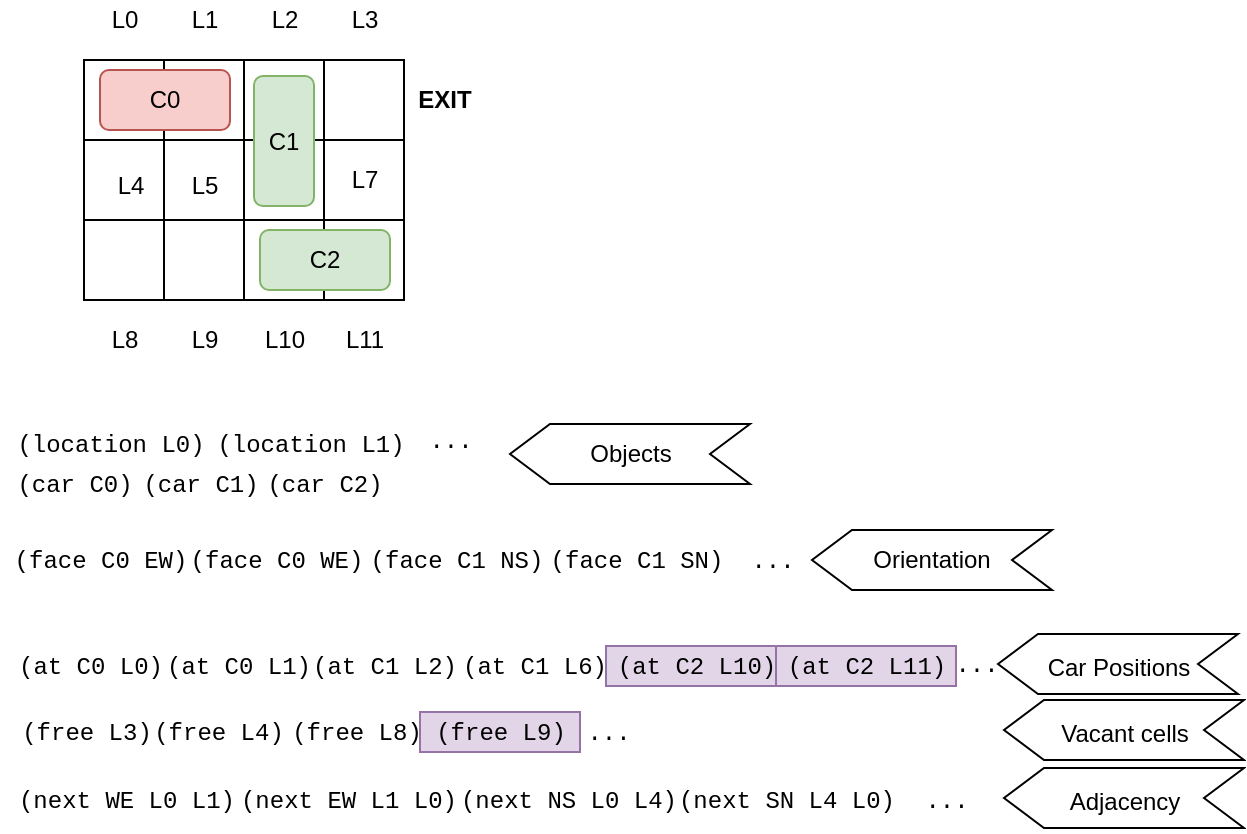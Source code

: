 <mxfile version="13.10.8" type="device"><diagram id="u6iFa4VkbVtkpxKUcLpj" name="Page-1"><mxGraphModel dx="1355" dy="776" grid="1" gridSize="10" guides="1" tooltips="1" connect="1" arrows="1" fold="1" page="1" pageScale="1" pageWidth="850" pageHeight="1100" math="0" shadow="0"><root><mxCell id="0"/><mxCell id="1" parent="0"/><mxCell id="R3teLAFTypIPHMvw_mxx-1" value="" style="whiteSpace=wrap;html=1;aspect=fixed;" vertex="1" parent="1"><mxGeometry x="282" y="260" width="40" height="40" as="geometry"/></mxCell><mxCell id="R3teLAFTypIPHMvw_mxx-2" value="" style="whiteSpace=wrap;html=1;aspect=fixed;" vertex="1" parent="1"><mxGeometry x="322" y="260" width="40" height="40" as="geometry"/></mxCell><mxCell id="R3teLAFTypIPHMvw_mxx-3" value="" style="whiteSpace=wrap;html=1;aspect=fixed;" vertex="1" parent="1"><mxGeometry x="362" y="260" width="40" height="40" as="geometry"/></mxCell><mxCell id="R3teLAFTypIPHMvw_mxx-4" value="" style="whiteSpace=wrap;html=1;aspect=fixed;" vertex="1" parent="1"><mxGeometry x="402" y="260" width="40" height="40" as="geometry"/></mxCell><mxCell id="R3teLAFTypIPHMvw_mxx-5" value="" style="whiteSpace=wrap;html=1;aspect=fixed;" vertex="1" parent="1"><mxGeometry x="282" y="300" width="40" height="40" as="geometry"/></mxCell><mxCell id="R3teLAFTypIPHMvw_mxx-6" value="" style="whiteSpace=wrap;html=1;aspect=fixed;" vertex="1" parent="1"><mxGeometry x="322" y="300" width="40" height="40" as="geometry"/></mxCell><mxCell id="R3teLAFTypIPHMvw_mxx-7" value="" style="whiteSpace=wrap;html=1;aspect=fixed;" vertex="1" parent="1"><mxGeometry x="362" y="300" width="40" height="40" as="geometry"/></mxCell><mxCell id="R3teLAFTypIPHMvw_mxx-8" value="" style="whiteSpace=wrap;html=1;aspect=fixed;" vertex="1" parent="1"><mxGeometry x="402" y="300" width="40" height="40" as="geometry"/></mxCell><mxCell id="R3teLAFTypIPHMvw_mxx-9" value="" style="whiteSpace=wrap;html=1;aspect=fixed;" vertex="1" parent="1"><mxGeometry x="282" y="340" width="40" height="40" as="geometry"/></mxCell><mxCell id="R3teLAFTypIPHMvw_mxx-10" value="" style="whiteSpace=wrap;html=1;aspect=fixed;" vertex="1" parent="1"><mxGeometry x="322" y="340" width="40" height="40" as="geometry"/></mxCell><mxCell id="R3teLAFTypIPHMvw_mxx-11" value="" style="whiteSpace=wrap;html=1;aspect=fixed;" vertex="1" parent="1"><mxGeometry x="362" y="340" width="40" height="40" as="geometry"/></mxCell><mxCell id="R3teLAFTypIPHMvw_mxx-12" value="" style="whiteSpace=wrap;html=1;aspect=fixed;" vertex="1" parent="1"><mxGeometry x="402" y="340" width="40" height="40" as="geometry"/></mxCell><mxCell id="R3teLAFTypIPHMvw_mxx-13" value="C0" style="rounded=1;whiteSpace=wrap;html=1;fillColor=#f8cecc;strokeColor=#b85450;" vertex="1" parent="1"><mxGeometry x="290" y="265" width="65" height="30" as="geometry"/></mxCell><mxCell id="R3teLAFTypIPHMvw_mxx-14" value="C1" style="rounded=1;whiteSpace=wrap;html=1;fillColor=#d5e8d4;strokeColor=#82b366;" vertex="1" parent="1"><mxGeometry x="367" y="268" width="30" height="65" as="geometry"/></mxCell><mxCell id="R3teLAFTypIPHMvw_mxx-15" value="EXIT" style="text;html=1;align=center;verticalAlign=middle;resizable=0;points=[];autosize=1;fontStyle=1" vertex="1" parent="1"><mxGeometry x="442" y="270" width="40" height="20" as="geometry"/></mxCell><mxCell id="R3teLAFTypIPHMvw_mxx-16" value="C2" style="rounded=1;whiteSpace=wrap;html=1;fillColor=#d5e8d4;strokeColor=#82b366;" vertex="1" parent="1"><mxGeometry x="370" y="345" width="65" height="30" as="geometry"/></mxCell><mxCell id="R3teLAFTypIPHMvw_mxx-17" value="L0" style="text;html=1;align=center;verticalAlign=middle;resizable=0;points=[];autosize=1;" vertex="1" parent="1"><mxGeometry x="287" y="230" width="30" height="20" as="geometry"/></mxCell><mxCell id="R3teLAFTypIPHMvw_mxx-18" value="L1" style="text;html=1;align=center;verticalAlign=middle;resizable=0;points=[];autosize=1;" vertex="1" parent="1"><mxGeometry x="327" y="230" width="30" height="20" as="geometry"/></mxCell><mxCell id="R3teLAFTypIPHMvw_mxx-19" value="L2" style="text;html=1;align=center;verticalAlign=middle;resizable=0;points=[];autosize=1;" vertex="1" parent="1"><mxGeometry x="367" y="230" width="30" height="20" as="geometry"/></mxCell><mxCell id="R3teLAFTypIPHMvw_mxx-20" value="L3" style="text;html=1;align=center;verticalAlign=middle;resizable=0;points=[];autosize=1;" vertex="1" parent="1"><mxGeometry x="407" y="230" width="30" height="20" as="geometry"/></mxCell><mxCell id="R3teLAFTypIPHMvw_mxx-21" value="L4" style="text;html=1;align=center;verticalAlign=middle;resizable=0;points=[];autosize=1;" vertex="1" parent="1"><mxGeometry x="290" y="313" width="30" height="20" as="geometry"/></mxCell><mxCell id="R3teLAFTypIPHMvw_mxx-22" value="L7" style="text;html=1;align=center;verticalAlign=middle;resizable=0;points=[];autosize=1;" vertex="1" parent="1"><mxGeometry x="407" y="310" width="30" height="20" as="geometry"/></mxCell><mxCell id="R3teLAFTypIPHMvw_mxx-23" value="L8" style="text;html=1;align=center;verticalAlign=middle;resizable=0;points=[];autosize=1;" vertex="1" parent="1"><mxGeometry x="287" y="390" width="30" height="20" as="geometry"/></mxCell><mxCell id="R3teLAFTypIPHMvw_mxx-24" value="L9" style="text;html=1;align=center;verticalAlign=middle;resizable=0;points=[];autosize=1;" vertex="1" parent="1"><mxGeometry x="327" y="390" width="30" height="20" as="geometry"/></mxCell><mxCell id="R3teLAFTypIPHMvw_mxx-25" value="L10" style="text;html=1;align=center;verticalAlign=middle;resizable=0;points=[];autosize=1;" vertex="1" parent="1"><mxGeometry x="362" y="390" width="40" height="20" as="geometry"/></mxCell><mxCell id="R3teLAFTypIPHMvw_mxx-26" value="L11" style="text;html=1;align=center;verticalAlign=middle;resizable=0;points=[];autosize=1;" vertex="1" parent="1"><mxGeometry x="402" y="390" width="40" height="20" as="geometry"/></mxCell><mxCell id="R3teLAFTypIPHMvw_mxx-27" value="L5" style="text;html=1;align=center;verticalAlign=middle;resizable=0;points=[];autosize=1;" vertex="1" parent="1"><mxGeometry x="327" y="313" width="30" height="20" as="geometry"/></mxCell><mxCell id="R3teLAFTypIPHMvw_mxx-28" value="&lt;font face=&quot;Courier New&quot;&gt;(location L0)&lt;br&gt;&lt;/font&gt;" style="text;html=1;align=center;verticalAlign=middle;resizable=0;points=[];autosize=1;" vertex="1" parent="1"><mxGeometry x="240" y="442" width="110" height="20" as="geometry"/></mxCell><mxCell id="R3teLAFTypIPHMvw_mxx-29" value="&lt;font face=&quot;Courier New&quot;&gt;(location L1)&lt;br&gt;&lt;/font&gt;" style="text;html=1;align=center;verticalAlign=middle;resizable=0;points=[];autosize=1;" vertex="1" parent="1"><mxGeometry x="340" y="442" width="110" height="20" as="geometry"/></mxCell><mxCell id="R3teLAFTypIPHMvw_mxx-30" value="&lt;font face=&quot;Courier New&quot;&gt;...&lt;br&gt;&lt;/font&gt;" style="text;html=1;align=center;verticalAlign=middle;resizable=0;points=[];autosize=1;" vertex="1" parent="1"><mxGeometry x="445" y="440" width="40" height="20" as="geometry"/></mxCell><mxCell id="R3teLAFTypIPHMvw_mxx-31" value="&lt;font face=&quot;Courier New&quot;&gt;(car C0)&lt;br&gt;&lt;/font&gt;" style="text;html=1;align=center;verticalAlign=middle;resizable=0;points=[];autosize=1;" vertex="1" parent="1"><mxGeometry x="242" y="462" width="70" height="20" as="geometry"/></mxCell><mxCell id="R3teLAFTypIPHMvw_mxx-32" value="&lt;font face=&quot;Courier New&quot;&gt;(car C1)&lt;br&gt;&lt;/font&gt;" style="text;html=1;align=center;verticalAlign=middle;resizable=0;points=[];autosize=1;" vertex="1" parent="1"><mxGeometry x="305" y="462" width="70" height="20" as="geometry"/></mxCell><mxCell id="R3teLAFTypIPHMvw_mxx-33" value="&lt;font face=&quot;Courier New&quot;&gt;(car C2)&lt;br&gt;&lt;/font&gt;" style="text;html=1;align=center;verticalAlign=middle;resizable=0;points=[];autosize=1;" vertex="1" parent="1"><mxGeometry x="367" y="462" width="70" height="20" as="geometry"/></mxCell><mxCell id="R3teLAFTypIPHMvw_mxx-34" value="&lt;font face=&quot;Courier New&quot;&gt;(at C0 L0)&lt;br&gt;&lt;/font&gt;" style="text;html=1;align=center;verticalAlign=middle;resizable=0;points=[];autosize=1;" vertex="1" parent="1"><mxGeometry x="240" y="553" width="90" height="20" as="geometry"/></mxCell><mxCell id="R3teLAFTypIPHMvw_mxx-35" value="&lt;font face=&quot;Courier New&quot;&gt;(at C0 L1)&lt;br&gt;&lt;/font&gt;" style="text;html=1;align=center;verticalAlign=middle;resizable=0;points=[];autosize=1;" vertex="1" parent="1"><mxGeometry x="314" y="553" width="90" height="20" as="geometry"/></mxCell><mxCell id="R3teLAFTypIPHMvw_mxx-36" value="&lt;font face=&quot;Courier New&quot;&gt;(at C1 L2)&lt;br&gt;&lt;/font&gt;" style="text;html=1;align=center;verticalAlign=middle;resizable=0;points=[];autosize=1;" vertex="1" parent="1"><mxGeometry x="387" y="553" width="90" height="20" as="geometry"/></mxCell><mxCell id="R3teLAFTypIPHMvw_mxx-37" value="&lt;font face=&quot;Courier New&quot;&gt;(at C1 L6)&lt;br&gt;&lt;/font&gt;" style="text;html=1;align=center;verticalAlign=middle;resizable=0;points=[];autosize=1;" vertex="1" parent="1"><mxGeometry x="462" y="553" width="90" height="20" as="geometry"/></mxCell><mxCell id="R3teLAFTypIPHMvw_mxx-38" value="&lt;font face=&quot;Courier New&quot;&gt;...&lt;br&gt;&lt;/font&gt;" style="text;html=1;align=center;verticalAlign=middle;resizable=0;points=[];autosize=1;" vertex="1" parent="1"><mxGeometry x="708" y="552" width="40" height="20" as="geometry"/></mxCell><mxCell id="R3teLAFTypIPHMvw_mxx-39" value="" style="shape=step;perimeter=stepPerimeter;whiteSpace=wrap;html=1;fixedSize=1;rotation=-180;horizontal=1;" vertex="1" parent="1"><mxGeometry x="495" y="442" width="120" height="30" as="geometry"/></mxCell><mxCell id="R3teLAFTypIPHMvw_mxx-40" value="Objects" style="text;html=1;align=center;verticalAlign=middle;resizable=0;points=[];autosize=1;" vertex="1" parent="1"><mxGeometry x="525" y="447" width="60" height="20" as="geometry"/></mxCell><mxCell id="R3teLAFTypIPHMvw_mxx-41" value="&lt;font face=&quot;Courier New&quot;&gt;(next WE L0 L1)&lt;br&gt;&lt;/font&gt;" style="text;html=1;align=center;verticalAlign=middle;resizable=0;points=[];autosize=1;" vertex="1" parent="1"><mxGeometry x="243" y="620" width="120" height="20" as="geometry"/></mxCell><mxCell id="R3teLAFTypIPHMvw_mxx-42" value="&lt;font face=&quot;Courier New&quot;&gt;(face C0 EW)&lt;br&gt;&lt;/font&gt;" style="text;html=1;align=center;verticalAlign=middle;resizable=0;points=[];autosize=1;" vertex="1" parent="1"><mxGeometry x="240" y="500" width="100" height="20" as="geometry"/></mxCell><mxCell id="R3teLAFTypIPHMvw_mxx-43" value="&lt;font face=&quot;Courier New&quot;&gt;(face C0 WE)&lt;br&gt;&lt;/font&gt;" style="text;html=1;align=center;verticalAlign=middle;resizable=0;points=[];autosize=1;" vertex="1" parent="1"><mxGeometry x="328" y="500" width="100" height="20" as="geometry"/></mxCell><mxCell id="R3teLAFTypIPHMvw_mxx-44" value="&lt;font face=&quot;Courier New&quot;&gt;(face C1 NS)&lt;br&gt;&lt;/font&gt;" style="text;html=1;align=center;verticalAlign=middle;resizable=0;points=[];autosize=1;" vertex="1" parent="1"><mxGeometry x="418" y="500" width="100" height="20" as="geometry"/></mxCell><mxCell id="R3teLAFTypIPHMvw_mxx-45" value="&lt;font face=&quot;Courier New&quot;&gt;(face C1 SN)&lt;br&gt;&lt;/font&gt;" style="text;html=1;align=center;verticalAlign=middle;resizable=0;points=[];autosize=1;" vertex="1" parent="1"><mxGeometry x="508" y="500" width="100" height="20" as="geometry"/></mxCell><mxCell id="R3teLAFTypIPHMvw_mxx-46" value="&lt;font face=&quot;Courier New&quot;&gt;...&lt;br&gt;&lt;/font&gt;" style="text;html=1;align=center;verticalAlign=middle;resizable=0;points=[];autosize=1;" vertex="1" parent="1"><mxGeometry x="606" y="500" width="40" height="20" as="geometry"/></mxCell><mxCell id="R3teLAFTypIPHMvw_mxx-47" value="Orientation" style="shape=step;perimeter=stepPerimeter;whiteSpace=wrap;html=1;fixedSize=1;rotation=0;horizontal=1;flipH=1;" vertex="1" parent="1"><mxGeometry x="646" y="495" width="120" height="30" as="geometry"/></mxCell><mxCell id="R3teLAFTypIPHMvw_mxx-48" value="&lt;font face=&quot;Courier New&quot;&gt;(next EW L1 L0)&lt;br&gt;&lt;/font&gt;" style="text;html=1;align=center;verticalAlign=middle;resizable=0;points=[];autosize=1;" vertex="1" parent="1"><mxGeometry x="354" y="620" width="120" height="20" as="geometry"/></mxCell><mxCell id="R3teLAFTypIPHMvw_mxx-49" value="&lt;font face=&quot;Courier New&quot;&gt;(next NS L0 L4)&lt;br&gt;&lt;/font&gt;" style="text;html=1;align=center;verticalAlign=middle;resizable=0;points=[];autosize=1;" vertex="1" parent="1"><mxGeometry x="464" y="620" width="120" height="20" as="geometry"/></mxCell><mxCell id="R3teLAFTypIPHMvw_mxx-50" value="&lt;font face=&quot;Courier New&quot;&gt;(next SN L4 L0)&lt;br&gt;&lt;/font&gt;" style="text;html=1;align=center;verticalAlign=middle;resizable=0;points=[];autosize=1;" vertex="1" parent="1"><mxGeometry x="573" y="620" width="120" height="20" as="geometry"/></mxCell><mxCell id="R3teLAFTypIPHMvw_mxx-51" value="&lt;font face=&quot;Courier New&quot;&gt;...&lt;br&gt;&lt;/font&gt;" style="text;html=1;align=center;verticalAlign=middle;resizable=0;points=[];autosize=1;" vertex="1" parent="1"><mxGeometry x="693" y="620" width="40" height="20" as="geometry"/></mxCell><mxCell id="R3teLAFTypIPHMvw_mxx-52" value="&lt;font face=&quot;Courier New&quot;&gt;(at C2 L10)&lt;br&gt;&lt;/font&gt;" style="text;html=1;align=center;verticalAlign=middle;resizable=0;points=[];autosize=1;fillColor=#e1d5e7;strokeColor=#9673a6;" vertex="1" parent="1"><mxGeometry x="543" y="553" width="90" height="20" as="geometry"/></mxCell><mxCell id="R3teLAFTypIPHMvw_mxx-53" value="" style="group" vertex="1" connectable="0" parent="1"><mxGeometry x="739" y="547" width="120" height="32" as="geometry"/></mxCell><mxCell id="R3teLAFTypIPHMvw_mxx-54" value="" style="shape=step;perimeter=stepPerimeter;whiteSpace=wrap;html=1;fixedSize=1;rotation=-180;horizontal=1;" vertex="1" parent="R3teLAFTypIPHMvw_mxx-53"><mxGeometry width="120" height="30" as="geometry"/></mxCell><mxCell id="R3teLAFTypIPHMvw_mxx-55" value="Car Positions" style="text;html=1;align=center;verticalAlign=middle;resizable=0;points=[];autosize=1;" vertex="1" parent="R3teLAFTypIPHMvw_mxx-53"><mxGeometry x="15" y="7" width="90" height="20" as="geometry"/></mxCell><mxCell id="R3teLAFTypIPHMvw_mxx-56" value="&lt;font face=&quot;Courier New&quot;&gt;(at C2 L11)&lt;br&gt;&lt;/font&gt;" style="text;html=1;align=center;verticalAlign=middle;resizable=0;points=[];autosize=1;fillColor=#e1d5e7;strokeColor=#9673a6;" vertex="1" parent="1"><mxGeometry x="628" y="553" width="90" height="20" as="geometry"/></mxCell><mxCell id="R3teLAFTypIPHMvw_mxx-57" value="" style="group" vertex="1" connectable="0" parent="1"><mxGeometry x="742" y="580" width="120" height="32" as="geometry"/></mxCell><mxCell id="R3teLAFTypIPHMvw_mxx-58" value="" style="shape=step;perimeter=stepPerimeter;whiteSpace=wrap;html=1;fixedSize=1;rotation=-180;horizontal=1;" vertex="1" parent="R3teLAFTypIPHMvw_mxx-57"><mxGeometry width="120" height="30" as="geometry"/></mxCell><mxCell id="R3teLAFTypIPHMvw_mxx-59" value="Vacant cells" style="text;html=1;align=center;verticalAlign=middle;resizable=0;points=[];autosize=1;" vertex="1" parent="R3teLAFTypIPHMvw_mxx-57"><mxGeometry x="20" y="7" width="80" height="20" as="geometry"/></mxCell><mxCell id="R3teLAFTypIPHMvw_mxx-60" value="" style="group" vertex="1" connectable="0" parent="1"><mxGeometry x="742" y="614" width="120" height="32" as="geometry"/></mxCell><mxCell id="R3teLAFTypIPHMvw_mxx-61" value="" style="shape=step;perimeter=stepPerimeter;whiteSpace=wrap;html=1;fixedSize=1;rotation=-180;horizontal=1;" vertex="1" parent="R3teLAFTypIPHMvw_mxx-60"><mxGeometry width="120" height="30" as="geometry"/></mxCell><mxCell id="R3teLAFTypIPHMvw_mxx-62" value="Adjacency" style="text;html=1;align=center;verticalAlign=middle;resizable=0;points=[];autosize=1;" vertex="1" parent="R3teLAFTypIPHMvw_mxx-60"><mxGeometry x="25" y="7" width="70" height="20" as="geometry"/></mxCell><mxCell id="R3teLAFTypIPHMvw_mxx-63" value="&lt;font face=&quot;Courier New&quot;&gt;(free L3)&lt;br&gt;&lt;/font&gt;" style="text;html=1;align=center;verticalAlign=middle;resizable=0;points=[];autosize=1;" vertex="1" parent="1"><mxGeometry x="243" y="586" width="80" height="20" as="geometry"/></mxCell><mxCell id="R3teLAFTypIPHMvw_mxx-64" value="&lt;font face=&quot;Courier New&quot;&gt;(free L4)&lt;br&gt;&lt;/font&gt;" style="text;html=1;align=center;verticalAlign=middle;resizable=0;points=[];autosize=1;" vertex="1" parent="1"><mxGeometry x="309" y="586" width="80" height="20" as="geometry"/></mxCell><mxCell id="R3teLAFTypIPHMvw_mxx-65" value="&lt;font face=&quot;Courier New&quot;&gt;...&lt;br&gt;&lt;/font&gt;" style="text;html=1;align=center;verticalAlign=middle;resizable=0;points=[];autosize=1;" vertex="1" parent="1"><mxGeometry x="524" y="586" width="40" height="20" as="geometry"/></mxCell><mxCell id="R3teLAFTypIPHMvw_mxx-66" value="&lt;font face=&quot;Courier New&quot;&gt;(free L8)&lt;br&gt;&lt;/font&gt;" style="text;html=1;align=center;verticalAlign=middle;resizable=0;points=[];autosize=1;" vertex="1" parent="1"><mxGeometry x="378" y="586" width="80" height="20" as="geometry"/></mxCell><mxCell id="R3teLAFTypIPHMvw_mxx-67" value="&lt;font face=&quot;Courier New&quot;&gt;(free L9)&lt;br&gt;&lt;/font&gt;" style="text;html=1;align=center;verticalAlign=middle;resizable=0;points=[];autosize=1;fillColor=#e1d5e7;strokeColor=#9673a6;" vertex="1" parent="1"><mxGeometry x="450" y="586" width="80" height="20" as="geometry"/></mxCell></root></mxGraphModel></diagram></mxfile>